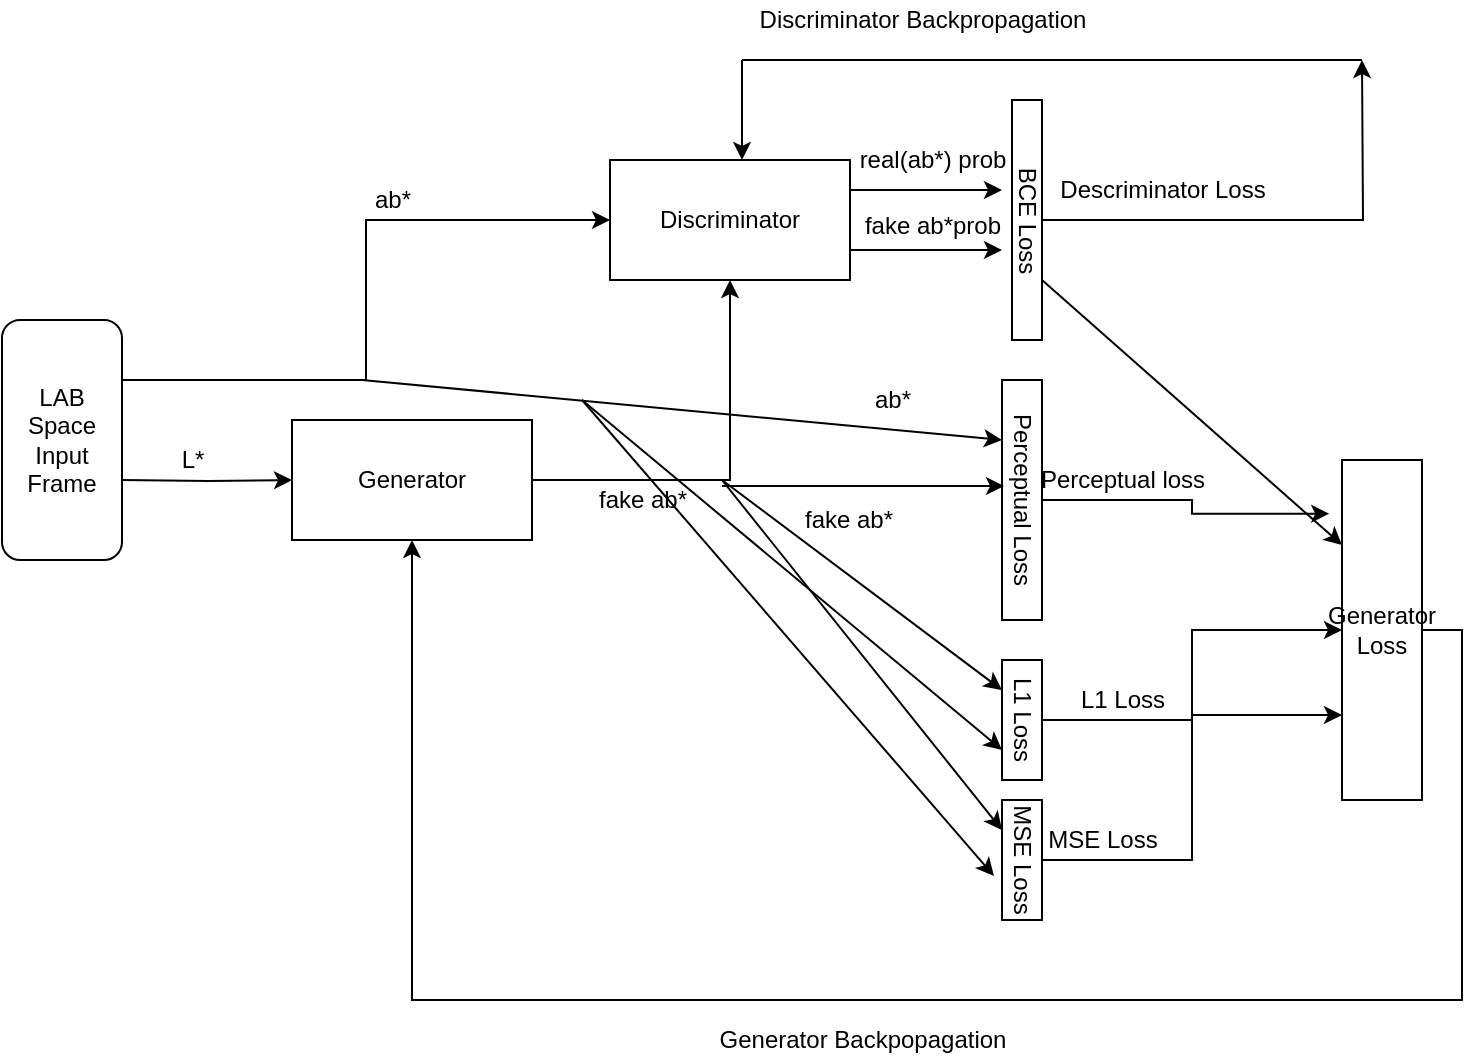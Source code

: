 <mxfile version="17.5.0" type="google"><diagram id="9AS_5xzwVpV_ORcyPeFz" name="Page-1"><mxGraphModel grid="1" page="1" gridSize="10" guides="1" tooltips="1" connect="1" arrows="1" fold="1" pageScale="1" pageWidth="827" pageHeight="1169" math="0" shadow="0"><root><mxCell id="0"/><mxCell id="1" parent="0"/><mxCell id="7Vm_QtldJzZAlTJk1kjv-12" style="edgeStyle=orthogonalEdgeStyle;rounded=0;orthogonalLoop=1;jettySize=auto;html=1;exitX=1;exitY=0.5;exitDx=0;exitDy=0;" edge="1" parent="1" source="7Vm_QtldJzZAlTJk1kjv-1" target="7Vm_QtldJzZAlTJk1kjv-2"><mxGeometry relative="1" as="geometry"/></mxCell><mxCell id="7Vm_QtldJzZAlTJk1kjv-1" value="Generator" style="rounded=0;whiteSpace=wrap;html=1;" vertex="1" parent="1"><mxGeometry x="195" y="220" width="120" height="60" as="geometry"/></mxCell><mxCell id="7Vm_QtldJzZAlTJk1kjv-15" style="edgeStyle=orthogonalEdgeStyle;rounded=0;orthogonalLoop=1;jettySize=auto;html=1;exitX=1;exitY=0.25;exitDx=0;exitDy=0;" edge="1" parent="1" source="7Vm_QtldJzZAlTJk1kjv-2"><mxGeometry relative="1" as="geometry"><mxPoint x="550" y="105" as="targetPoint"/></mxGeometry></mxCell><mxCell id="7Vm_QtldJzZAlTJk1kjv-16" style="edgeStyle=orthogonalEdgeStyle;rounded=0;orthogonalLoop=1;jettySize=auto;html=1;exitX=1;exitY=0.75;exitDx=0;exitDy=0;" edge="1" parent="1" source="7Vm_QtldJzZAlTJk1kjv-2"><mxGeometry relative="1" as="geometry"><mxPoint x="550" y="135" as="targetPoint"/></mxGeometry></mxCell><mxCell id="7Vm_QtldJzZAlTJk1kjv-2" value="Discriminator" style="rounded=0;whiteSpace=wrap;html=1;" vertex="1" parent="1"><mxGeometry x="354" y="90" width="120" height="60" as="geometry"/></mxCell><mxCell id="7Vm_QtldJzZAlTJk1kjv-4" style="edgeStyle=orthogonalEdgeStyle;rounded=0;orthogonalLoop=1;jettySize=auto;html=1;entryX=0;entryY=0.5;entryDx=0;entryDy=0;" edge="1" parent="1" target="7Vm_QtldJzZAlTJk1kjv-1"><mxGeometry relative="1" as="geometry"><mxPoint x="110" y="250" as="sourcePoint"/></mxGeometry></mxCell><mxCell id="7Vm_QtldJzZAlTJk1kjv-14" style="edgeStyle=orthogonalEdgeStyle;rounded=0;orthogonalLoop=1;jettySize=auto;html=1;exitX=0.25;exitY=0;exitDx=0;exitDy=0;entryX=0;entryY=0.5;entryDx=0;entryDy=0;" edge="1" parent="1" source="7Vm_QtldJzZAlTJk1kjv-7" target="7Vm_QtldJzZAlTJk1kjv-2"><mxGeometry relative="1" as="geometry"/></mxCell><mxCell id="7Vm_QtldJzZAlTJk1kjv-7" value="LAB Space Input Frame" style="rounded=1;whiteSpace=wrap;html=1;direction=south;" vertex="1" parent="1"><mxGeometry x="50" y="170" width="60" height="120" as="geometry"/></mxCell><mxCell id="7Vm_QtldJzZAlTJk1kjv-8" value="L*" style="text;html=1;align=center;verticalAlign=middle;resizable=0;points=[];autosize=1;strokeColor=none;" vertex="1" parent="1"><mxGeometry x="130" y="230" width="30" height="20" as="geometry"/></mxCell><mxCell id="7Vm_QtldJzZAlTJk1kjv-9" value="ab*" style="text;html=1;align=center;verticalAlign=middle;resizable=0;points=[];autosize=1;strokeColor=none;" vertex="1" parent="1"><mxGeometry x="230" y="100" width="30" height="20" as="geometry"/></mxCell><mxCell id="7Vm_QtldJzZAlTJk1kjv-13" value="fake ab*" style="text;html=1;align=center;verticalAlign=middle;resizable=0;points=[];autosize=1;strokeColor=none;" vertex="1" parent="1"><mxGeometry x="340" y="250" width="60" height="20" as="geometry"/></mxCell><mxCell id="7Vm_QtldJzZAlTJk1kjv-17" value="real(ab*) prob" style="text;html=1;align=center;verticalAlign=middle;resizable=0;points=[];autosize=1;strokeColor=none;" vertex="1" parent="1"><mxGeometry x="470" y="80" width="90" height="20" as="geometry"/></mxCell><mxCell id="7Vm_QtldJzZAlTJk1kjv-18" value="fake ab*prob" style="text;html=1;align=center;verticalAlign=middle;resizable=0;points=[];autosize=1;strokeColor=none;" vertex="1" parent="1"><mxGeometry x="475" y="112.5" width="80" height="20" as="geometry"/></mxCell><mxCell id="7Vm_QtldJzZAlTJk1kjv-22" style="edgeStyle=orthogonalEdgeStyle;rounded=0;orthogonalLoop=1;jettySize=auto;html=1;exitX=0.5;exitY=0;exitDx=0;exitDy=0;" edge="1" parent="1" source="7Vm_QtldJzZAlTJk1kjv-21"><mxGeometry relative="1" as="geometry"><mxPoint x="730" y="40" as="targetPoint"/></mxGeometry></mxCell><mxCell id="7Vm_QtldJzZAlTJk1kjv-21" value="BCE Loss" style="rounded=0;whiteSpace=wrap;html=1;rotation=90;" vertex="1" parent="1"><mxGeometry x="502.5" y="112.5" width="120" height="15" as="geometry"/></mxCell><mxCell id="7Vm_QtldJzZAlTJk1kjv-23" value="Descriminator Loss" style="text;html=1;align=center;verticalAlign=middle;resizable=0;points=[];autosize=1;strokeColor=none;" vertex="1" parent="1"><mxGeometry x="570" y="95" width="120" height="20" as="geometry"/></mxCell><mxCell id="7Vm_QtldJzZAlTJk1kjv-24" value="" style="endArrow=none;html=1;" edge="1" parent="1"><mxGeometry width="50" height="50" relative="1" as="geometry"><mxPoint x="420" y="40" as="sourcePoint"/><mxPoint x="730" y="40" as="targetPoint"/></mxGeometry></mxCell><mxCell id="7Vm_QtldJzZAlTJk1kjv-26" value="" style="endArrow=classic;html=1;" edge="1" parent="1"><mxGeometry width="50" height="50" relative="1" as="geometry"><mxPoint x="420" y="40" as="sourcePoint"/><mxPoint x="420" y="90" as="targetPoint"/><Array as="points"><mxPoint x="420" y="60"/></Array></mxGeometry></mxCell><mxCell id="7Vm_QtldJzZAlTJk1kjv-27" value="Discriminator Backpropagation" style="text;html=1;align=center;verticalAlign=middle;resizable=0;points=[];autosize=1;strokeColor=none;" vertex="1" parent="1"><mxGeometry x="420" y="10" width="180" height="20" as="geometry"/></mxCell><mxCell id="7Vm_QtldJzZAlTJk1kjv-34" style="edgeStyle=orthogonalEdgeStyle;rounded=0;orthogonalLoop=1;jettySize=auto;html=1;exitX=0.5;exitY=0;exitDx=0;exitDy=0;entryX=0.158;entryY=1.16;entryDx=0;entryDy=0;entryPerimeter=0;" edge="1" parent="1" source="7Vm_QtldJzZAlTJk1kjv-28" target="7Vm_QtldJzZAlTJk1kjv-46"><mxGeometry relative="1" as="geometry"><mxPoint x="670" y="260" as="targetPoint"/></mxGeometry></mxCell><mxCell id="7Vm_QtldJzZAlTJk1kjv-28" value="Perceptual Loss" style="rounded=0;whiteSpace=wrap;html=1;rotation=90;" vertex="1" parent="1"><mxGeometry x="500" y="250" width="120" height="20" as="geometry"/></mxCell><mxCell id="7Vm_QtldJzZAlTJk1kjv-30" value="" style="endArrow=classic;html=1;entryX=0.442;entryY=0.95;entryDx=0;entryDy=0;entryPerimeter=0;" edge="1" parent="1" target="7Vm_QtldJzZAlTJk1kjv-28"><mxGeometry width="50" height="50" relative="1" as="geometry"><mxPoint x="410" y="253" as="sourcePoint"/><mxPoint x="540" y="254" as="targetPoint"/><Array as="points"/></mxGeometry></mxCell><mxCell id="7Vm_QtldJzZAlTJk1kjv-31" value="fake ab*" style="text;html=1;align=center;verticalAlign=middle;resizable=0;points=[];autosize=1;strokeColor=none;" vertex="1" parent="1"><mxGeometry x="442.5" y="260" width="60" height="20" as="geometry"/></mxCell><mxCell id="7Vm_QtldJzZAlTJk1kjv-32" value="" style="endArrow=classic;html=1;entryX=0.25;entryY=1;entryDx=0;entryDy=0;" edge="1" parent="1" target="7Vm_QtldJzZAlTJk1kjv-28"><mxGeometry width="50" height="50" relative="1" as="geometry"><mxPoint x="230" y="200" as="sourcePoint"/><mxPoint x="440" y="270" as="targetPoint"/></mxGeometry></mxCell><mxCell id="7Vm_QtldJzZAlTJk1kjv-33" value="ab*" style="text;html=1;align=center;verticalAlign=middle;resizable=0;points=[];autosize=1;strokeColor=none;" vertex="1" parent="1"><mxGeometry x="480" y="200" width="30" height="20" as="geometry"/></mxCell><mxCell id="7Vm_QtldJzZAlTJk1kjv-35" value="Perceptual loss" style="text;html=1;align=center;verticalAlign=middle;resizable=0;points=[];autosize=1;strokeColor=none;" vertex="1" parent="1"><mxGeometry x="560" y="240" width="100" height="20" as="geometry"/></mxCell><mxCell id="7Vm_QtldJzZAlTJk1kjv-43" style="edgeStyle=orthogonalEdgeStyle;rounded=0;orthogonalLoop=1;jettySize=auto;html=1;exitX=0.5;exitY=0;exitDx=0;exitDy=0;entryX=0.75;entryY=1;entryDx=0;entryDy=0;" edge="1" parent="1" source="7Vm_QtldJzZAlTJk1kjv-36" target="7Vm_QtldJzZAlTJk1kjv-46"><mxGeometry relative="1" as="geometry"><mxPoint x="680" y="440" as="targetPoint"/></mxGeometry></mxCell><mxCell id="7Vm_QtldJzZAlTJk1kjv-36" value="MSE Loss" style="rounded=0;whiteSpace=wrap;html=1;rotation=90;" vertex="1" parent="1"><mxGeometry x="530" y="430" width="60" height="20" as="geometry"/></mxCell><mxCell id="7Vm_QtldJzZAlTJk1kjv-42" style="edgeStyle=orthogonalEdgeStyle;rounded=0;orthogonalLoop=1;jettySize=auto;html=1;exitX=0.5;exitY=0;exitDx=0;exitDy=0;entryX=0.5;entryY=1;entryDx=0;entryDy=0;" edge="1" parent="1" source="7Vm_QtldJzZAlTJk1kjv-37" target="7Vm_QtldJzZAlTJk1kjv-46"><mxGeometry relative="1" as="geometry"><mxPoint x="670" y="370" as="targetPoint"/></mxGeometry></mxCell><mxCell id="7Vm_QtldJzZAlTJk1kjv-37" value="L1 Loss" style="rounded=0;whiteSpace=wrap;html=1;rotation=90;" vertex="1" parent="1"><mxGeometry x="530" y="360" width="60" height="20" as="geometry"/></mxCell><mxCell id="7Vm_QtldJzZAlTJk1kjv-38" value="" style="endArrow=classic;html=1;entryX=0.75;entryY=1;entryDx=0;entryDy=0;" edge="1" parent="1" target="7Vm_QtldJzZAlTJk1kjv-37"><mxGeometry width="50" height="50" relative="1" as="geometry"><mxPoint x="340" y="210" as="sourcePoint"/><mxPoint x="404" y="330" as="targetPoint"/><Array as="points"/></mxGeometry></mxCell><mxCell id="7Vm_QtldJzZAlTJk1kjv-39" value="" style="endArrow=classic;html=1;entryX=0.25;entryY=1;entryDx=0;entryDy=0;" edge="1" parent="1" target="7Vm_QtldJzZAlTJk1kjv-36"><mxGeometry width="50" height="50" relative="1" as="geometry"><mxPoint x="410" y="250" as="sourcePoint"/><mxPoint x="440" y="280" as="targetPoint"/></mxGeometry></mxCell><mxCell id="7Vm_QtldJzZAlTJk1kjv-40" value="" style="endArrow=classic;html=1;entryX=0.25;entryY=1;entryDx=0;entryDy=0;" edge="1" parent="1" target="7Vm_QtldJzZAlTJk1kjv-37"><mxGeometry width="50" height="50" relative="1" as="geometry"><mxPoint x="410" y="250" as="sourcePoint"/><mxPoint x="440" y="280" as="targetPoint"/></mxGeometry></mxCell><mxCell id="7Vm_QtldJzZAlTJk1kjv-41" value="" style="endArrow=classic;html=1;entryX=0.633;entryY=1.2;entryDx=0;entryDy=0;entryPerimeter=0;" edge="1" parent="1" target="7Vm_QtldJzZAlTJk1kjv-36"><mxGeometry width="50" height="50" relative="1" as="geometry"><mxPoint x="340" y="210" as="sourcePoint"/><mxPoint x="440" y="280" as="targetPoint"/></mxGeometry></mxCell><mxCell id="7Vm_QtldJzZAlTJk1kjv-44" value="L1 Loss" style="text;html=1;align=center;verticalAlign=middle;resizable=0;points=[];autosize=1;strokeColor=none;" vertex="1" parent="1"><mxGeometry x="580" y="350" width="60" height="20" as="geometry"/></mxCell><mxCell id="7Vm_QtldJzZAlTJk1kjv-45" value="MSE Loss" style="text;html=1;align=center;verticalAlign=middle;resizable=0;points=[];autosize=1;strokeColor=none;" vertex="1" parent="1"><mxGeometry x="565" y="420" width="70" height="20" as="geometry"/></mxCell><mxCell id="7Vm_QtldJzZAlTJk1kjv-49" style="edgeStyle=orthogonalEdgeStyle;rounded=0;orthogonalLoop=1;jettySize=auto;html=1;exitX=0.5;exitY=0;exitDx=0;exitDy=0;entryX=0.5;entryY=1;entryDx=0;entryDy=0;" edge="1" parent="1" source="7Vm_QtldJzZAlTJk1kjv-46" target="7Vm_QtldJzZAlTJk1kjv-1"><mxGeometry relative="1" as="geometry"><mxPoint x="270" y="570" as="targetPoint"/><Array as="points"><mxPoint x="780" y="325"/><mxPoint x="780" y="510"/><mxPoint x="255" y="510"/></Array></mxGeometry></mxCell><mxCell id="7Vm_QtldJzZAlTJk1kjv-46" value="Generator Loss" style="rounded=0;whiteSpace=wrap;html=1;direction=south;" vertex="1" parent="1"><mxGeometry x="720" y="240" width="40" height="170" as="geometry"/></mxCell><mxCell id="7Vm_QtldJzZAlTJk1kjv-48" value="" style="endArrow=classic;html=1;entryX=0.25;entryY=1;entryDx=0;entryDy=0;exitX=0.75;exitY=0;exitDx=0;exitDy=0;" edge="1" parent="1" target="7Vm_QtldJzZAlTJk1kjv-46" source="7Vm_QtldJzZAlTJk1kjv-21"><mxGeometry width="50" height="50" relative="1" as="geometry"><mxPoint x="520" y="140" as="sourcePoint"/><mxPoint x="680" y="230" as="targetPoint"/></mxGeometry></mxCell><mxCell id="7Vm_QtldJzZAlTJk1kjv-50" value="Generator Backpopagation" style="text;html=1;align=center;verticalAlign=middle;resizable=0;points=[];autosize=1;strokeColor=none;" vertex="1" parent="1"><mxGeometry x="400" y="520" width="160" height="20" as="geometry"/></mxCell></root></mxGraphModel></diagram></mxfile>